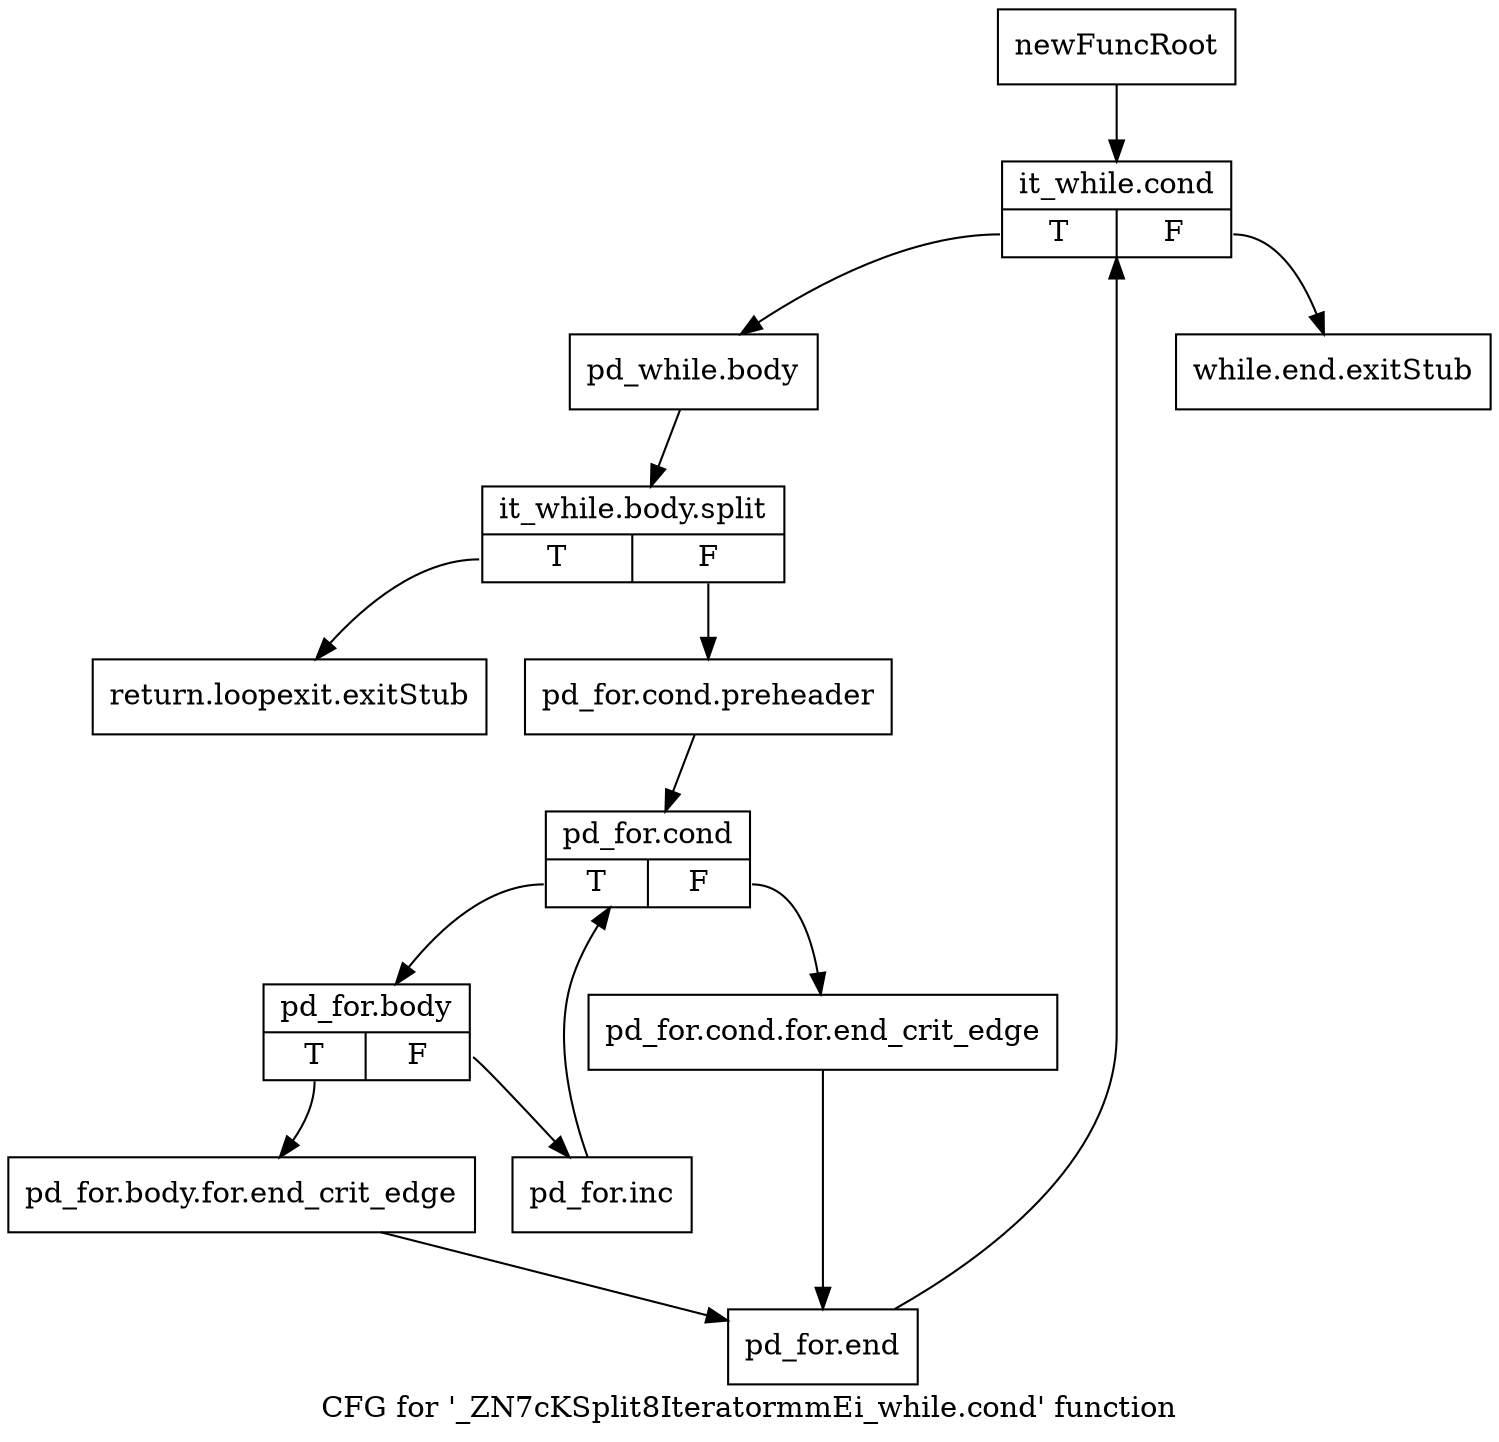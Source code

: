 digraph "CFG for '_ZN7cKSplit8IteratormmEi_while.cond' function" {
	label="CFG for '_ZN7cKSplit8IteratormmEi_while.cond' function";

	Node0x21f1400 [shape=record,label="{newFuncRoot}"];
	Node0x21f1400 -> Node0x21f14f0;
	Node0x21f1450 [shape=record,label="{while.end.exitStub}"];
	Node0x21f14a0 [shape=record,label="{return.loopexit.exitStub}"];
	Node0x21f14f0 [shape=record,label="{it_while.cond|{<s0>T|<s1>F}}"];
	Node0x21f14f0:s0 -> Node0x21f1540;
	Node0x21f14f0:s1 -> Node0x21f1450;
	Node0x21f1540 [shape=record,label="{pd_while.body}"];
	Node0x21f1540 -> Node0x4844a90;
	Node0x4844a90 [shape=record,label="{it_while.body.split|{<s0>T|<s1>F}}"];
	Node0x4844a90:s0 -> Node0x21f14a0;
	Node0x4844a90:s1 -> Node0x21f1590;
	Node0x21f1590 [shape=record,label="{pd_for.cond.preheader}"];
	Node0x21f1590 -> Node0x21f15e0;
	Node0x21f15e0 [shape=record,label="{pd_for.cond|{<s0>T|<s1>F}}"];
	Node0x21f15e0:s0 -> Node0x21f1680;
	Node0x21f15e0:s1 -> Node0x21f1630;
	Node0x21f1630 [shape=record,label="{pd_for.cond.for.end_crit_edge}"];
	Node0x21f1630 -> Node0x21f1770;
	Node0x21f1680 [shape=record,label="{pd_for.body|{<s0>T|<s1>F}}"];
	Node0x21f1680:s0 -> Node0x21f1720;
	Node0x21f1680:s1 -> Node0x21f16d0;
	Node0x21f16d0 [shape=record,label="{pd_for.inc}"];
	Node0x21f16d0 -> Node0x21f15e0;
	Node0x21f1720 [shape=record,label="{pd_for.body.for.end_crit_edge}"];
	Node0x21f1720 -> Node0x21f1770;
	Node0x21f1770 [shape=record,label="{pd_for.end}"];
	Node0x21f1770 -> Node0x21f14f0;
}
